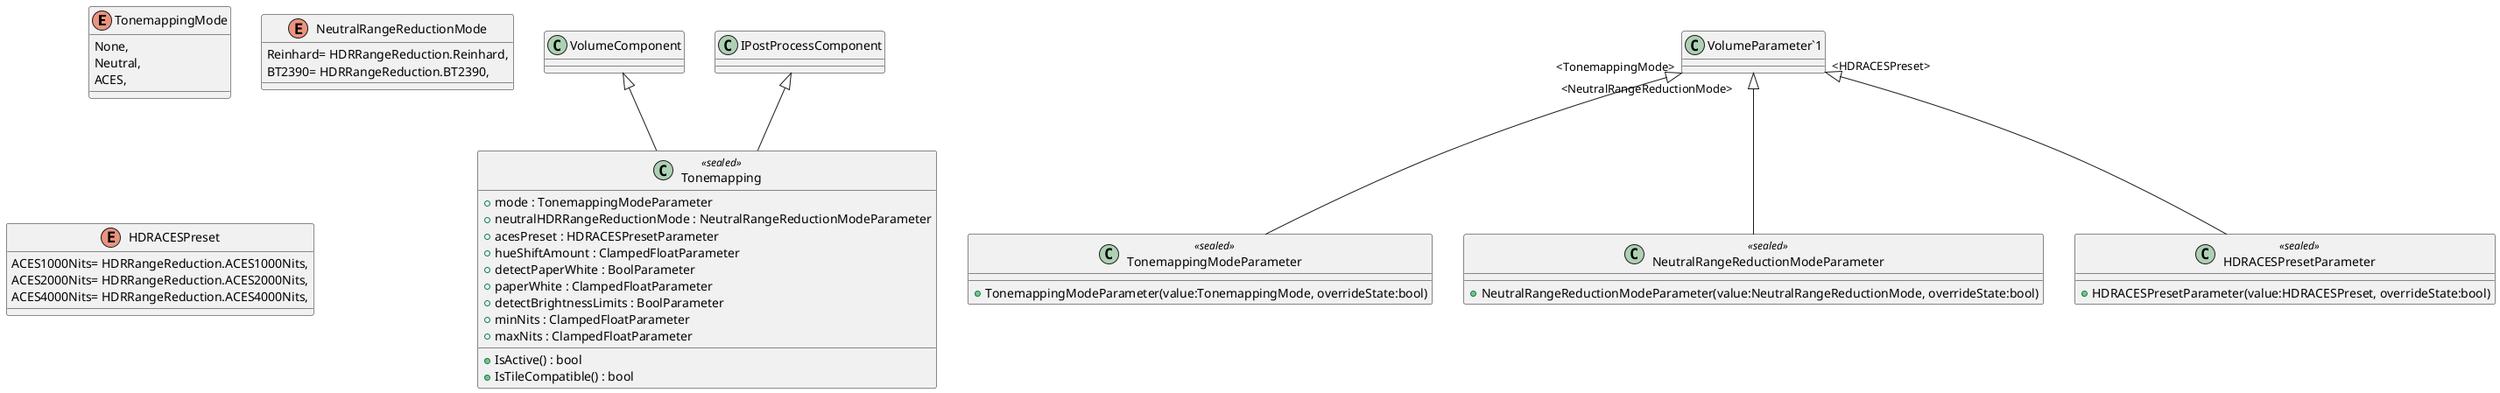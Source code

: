 @startuml
enum TonemappingMode {
    None,
    Neutral,
    ACES,
}
enum NeutralRangeReductionMode {
    Reinhard= HDRRangeReduction.Reinhard,
    BT2390= HDRRangeReduction.BT2390,
}
enum HDRACESPreset {
    ACES1000Nits= HDRRangeReduction.ACES1000Nits,
    ACES2000Nits= HDRRangeReduction.ACES2000Nits,
    ACES4000Nits= HDRRangeReduction.ACES4000Nits,
}
class Tonemapping <<sealed>> {
    + mode : TonemappingModeParameter
    + neutralHDRRangeReductionMode : NeutralRangeReductionModeParameter
    + acesPreset : HDRACESPresetParameter
    + hueShiftAmount : ClampedFloatParameter
    + detectPaperWhite : BoolParameter
    + paperWhite : ClampedFloatParameter
    + detectBrightnessLimits : BoolParameter
    + minNits : ClampedFloatParameter
    + maxNits : ClampedFloatParameter
    + IsActive() : bool
    + IsTileCompatible() : bool
}
class TonemappingModeParameter <<sealed>> {
    + TonemappingModeParameter(value:TonemappingMode, overrideState:bool)
}
class NeutralRangeReductionModeParameter <<sealed>> {
    + NeutralRangeReductionModeParameter(value:NeutralRangeReductionMode, overrideState:bool)
}
class HDRACESPresetParameter <<sealed>> {
    + HDRACESPresetParameter(value:HDRACESPreset, overrideState:bool)
}
VolumeComponent <|-- Tonemapping
IPostProcessComponent <|-- Tonemapping
"VolumeParameter`1" "<TonemappingMode>" <|-- TonemappingModeParameter
"VolumeParameter`1" "<NeutralRangeReductionMode>" <|-- NeutralRangeReductionModeParameter
"VolumeParameter`1" "<HDRACESPreset>" <|-- HDRACESPresetParameter
@enduml
